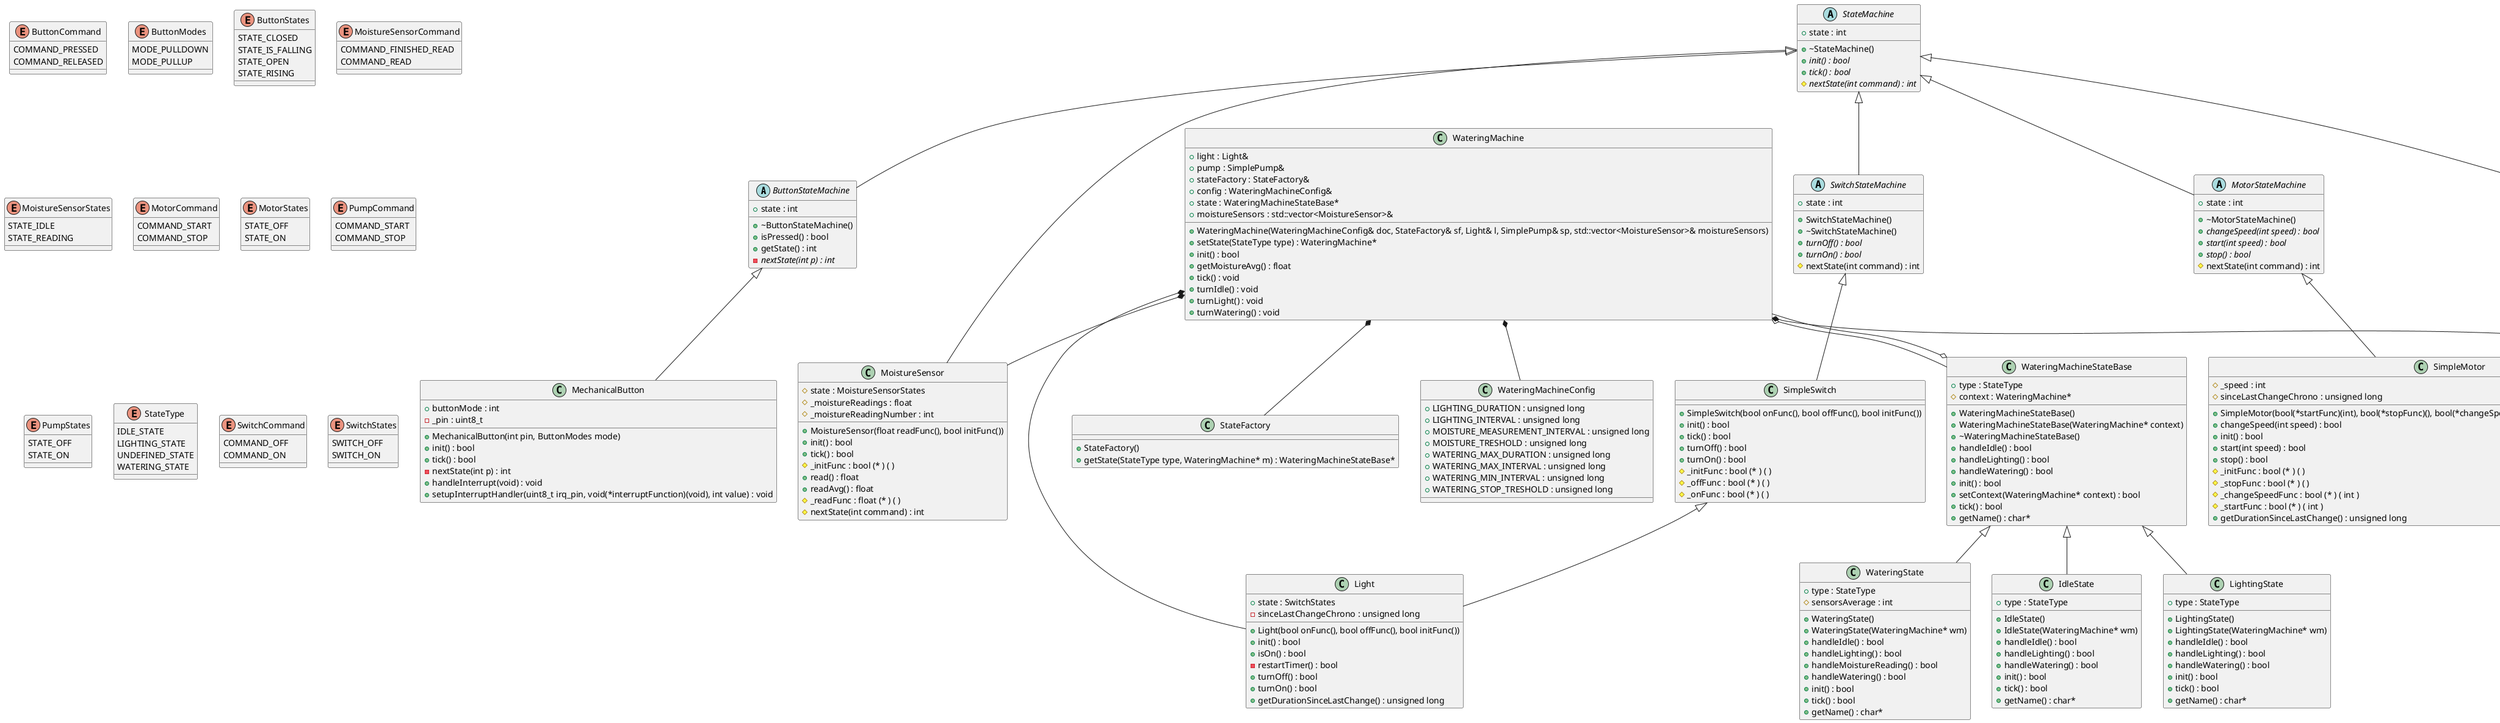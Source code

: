@startuml





/' Objects '/

abstract class ButtonStateMachine {
	+~ButtonStateMachine()
	+isPressed() : bool
	+getState() : int
	-{abstract} nextState(int p) : int
	+state : int
}


class IdleState {
	+IdleState()
	+IdleState(WateringMachine* wm)
	+type : StateType
	+handleIdle() : bool
	+handleLighting() : bool
	+handleWatering() : bool
	+init() : bool
	+tick() : bool
	+getName() : char*
}


class Light {
	+Light(bool onFunc(), bool offFunc(), bool initFunc())
	+state : SwitchStates
	+init() : bool
	+isOn() : bool
	-restartTimer() : bool
	+turnOff() : bool
	+turnOn() : bool
	+getDurationSinceLastChange() : unsigned long
	-sinceLastChangeChrono : unsigned long
}


class LightingState {
	+LightingState()
	+LightingState(WateringMachine* wm)
	+type : StateType
	+handleIdle() : bool
	+handleLighting() : bool
	+handleWatering() : bool
	+init() : bool
	+tick() : bool
	+getName() : char*
}


class MechanicalButton {
	+MechanicalButton(int pin, ButtonModes mode)
	+init() : bool
	+tick() : bool
	+buttonMode : int
	-nextState(int p) : int
	-_pin : uint8_t
	+handleInterrupt(void) : void
	+setupInterruptHandler(uint8_t irq_pin, void(*interruptFunction)(void), int value) : void
}


class MoistureSensor {
	+MoistureSensor(float readFunc(), bool initFunc())
	#state : MoistureSensorStates
	+init() : bool
	+tick() : bool
	#_initFunc : bool (* ) ( )
	#_moistureReadings : float
	+read() : float
	+readAvg() : float
	#_readFunc : float (* ) ( )
	#_moistureReadingNumber : int
	#nextState(int command) : int
}


abstract class MotorStateMachine {
	+~MotorStateMachine()
	+{abstract} changeSpeed(int speed) : bool
	+{abstract} start(int speed) : bool
	+{abstract} stop() : bool
	#nextState(int command) : int
	+state : int
}


class PulsePump {
	+PulsePump(bool(*startFunc)(), bool(*stopFunc)(), bool(*initFunc)())
	#isPulsing : bool
	#pulse() : bool
	#pulsePause() : bool
	+start() : bool
	+tick() : bool
	#lastPulseChange : unsigned
	#pulseDuration : unsigned long
	#pulseInterval : unsigned long
}


abstract class PumpStateMachine {
	+~PumpStateMachine()
	+{abstract} start() : bool
	+{abstract} stop() : bool
	#nextState(int command) : int
	+state : int
}


class SimpleMotor {
	+SimpleMotor(bool(*startFunc)(int), bool(*stopFunc)(), bool(*changeSpeedFunc)(int), bool(*initFunc)(), int initialSpeed)
	+changeSpeed(int speed) : bool
	+init() : bool
	+start(int speed) : bool
	+stop() : bool
	#_initFunc : bool (* ) ( )
	#_stopFunc : bool (* ) ( )
	#_changeSpeedFunc : bool (* ) ( int )
	#_startFunc : bool (* ) ( int )
	#_speed : int
	+getDurationSinceLastChange() : unsigned long
	#sinceLastChangeChrono : unsigned long
}


class SimplePump {
	+SimplePump(bool(*startFunc)(), bool(*stopFunc)(), bool(*initFunc)())
	+init() : bool
	+start() : bool
	+stop() : bool
	+tick() : bool
	#_initFunc : bool (* ) ( )
	#_startFunc : bool (* ) ( )
	#_stopFunc : bool (* ) ( )
	+getDurationSinceLastChange() : unsigned long
	#sinceLastChangeChrono : unsigned long
}


class SimpleSwitch {
	+SimpleSwitch(bool onFunc(), bool offFunc(), bool initFunc())
	+init() : bool
	+tick() : bool
	+turnOff() : bool
	+turnOn() : bool
	#_initFunc : bool (* ) ( )
	#_offFunc : bool (* ) ( )
	#_onFunc : bool (* ) ( )
}


class StateFactory {
	+StateFactory()
	+getState(StateType type, WateringMachine* m) : WateringMachineStateBase*
}


abstract class StateMachine {
	+~StateMachine()
	+{abstract} init() : bool
	+{abstract} tick() : bool
	#{abstract} nextState(int command) : int
	+state : int
}


abstract class SwitchStateMachine {
	+SwitchStateMachine()
	+~SwitchStateMachine()
	+{abstract} turnOff() : bool
	+{abstract} turnOn() : bool
	#nextState(int command) : int
	+state : int
}


class WateringMachine {
	+WateringMachine(WateringMachineConfig& doc, StateFactory& sf, Light& l, SimplePump& sp, std::vector<MoistureSensor>& moistureSensors)
	+light : Light&
	+pump : SimplePump&
	+stateFactory : StateFactory&
	+setState(StateType type) : WateringMachine*
	+config : WateringMachineConfig&
	+state : WateringMachineStateBase*
	+init() : bool
	+getMoistureAvg() : float
	+moistureSensors : std::vector<MoistureSensor>&
	+tick() : void
	+turnIdle() : void
	+turnLight() : void
	+turnWatering() : void
}


class WateringMachineConfig {
	+LIGHTING_DURATION : unsigned long
	+LIGHTING_INTERVAL : unsigned long
	+MOISTURE_MEASUREMENT_INTERVAL : unsigned long
	+MOISTURE_TRESHOLD : unsigned long
	+WATERING_MAX_DURATION : unsigned long
	+WATERING_MAX_INTERVAL : unsigned long
	+WATERING_MIN_INTERVAL : unsigned long
	+WATERING_STOP_TRESHOLD : unsigned long
}


class WateringMachineStateBase {
	+WateringMachineStateBase()
	+WateringMachineStateBase(WateringMachine* context)
	+~WateringMachineStateBase()
	+type : StateType
	#context : WateringMachine*
	+handleIdle() : bool
	+handleLighting() : bool
	+handleWatering() : bool
	+init() : bool
	+setContext(WateringMachine* context) : bool
	+tick() : bool
	+getName() : char*
}


class WateringState {
	+WateringState()
	+WateringState(WateringMachine* wm)
	+type : StateType
	+handleIdle() : bool
	+handleLighting() : bool
	+handleMoistureReading() : bool
	+handleWatering() : bool
	+init() : bool
	+tick() : bool
	+getName() : char*
	#sensorsAverage : int
}


enum ButtonCommand {
	COMMAND_PRESSED
	COMMAND_RELEASED
}


enum ButtonModes {
	MODE_PULLDOWN
	MODE_PULLUP
}


enum ButtonStates {
	STATE_CLOSED
	STATE_IS_FALLING
	STATE_OPEN
	STATE_RISING
}


enum MoistureSensorCommand {
	COMMAND_FINISHED_READ
	COMMAND_READ
}


enum MoistureSensorStates {
	STATE_IDLE
	STATE_READING
}


enum MotorCommand {
	COMMAND_START
	COMMAND_STOP
}


enum MotorStates {
	STATE_OFF
	STATE_ON
}


enum PumpCommand {
	COMMAND_START
	COMMAND_STOP
}


enum PumpStates {
	STATE_OFF
	STATE_ON
}


enum StateType {
	IDLE_STATE
	LIGHTING_STATE
	UNDEFINED_STATE
	WATERING_STATE
}


enum SwitchCommand {
	COMMAND_OFF
	COMMAND_ON
}


enum SwitchStates {
	SWITCH_OFF
	SWITCH_ON
}





/' Inheritance relationships '/

ButtonStateMachine <|-- MechanicalButton


MotorStateMachine <|-- SimpleMotor


PumpStateMachine <|-- SimplePump


SimplePump <|-- PulsePump


SimpleSwitch <|-- Light


StateMachine <|-- ButtonStateMachine


StateMachine <|-- MoistureSensor


StateMachine <|-- MotorStateMachine


StateMachine <|-- PumpStateMachine


StateMachine <|-- SwitchStateMachine


SwitchStateMachine <|-- SimpleSwitch


WateringMachineStateBase <|-- IdleState


WateringMachineStateBase <|-- LightingState


WateringMachineStateBase <|-- WateringState





/' Aggregation relationships '/

WateringMachine *-- Light


WateringMachine *-- MoistureSensor


WateringMachine *-- SimplePump


WateringMachine *-- StateFactory


WateringMachine *-- WateringMachineConfig


WateringMachine o-- WateringMachineStateBase


WateringMachineStateBase o-- WateringMachine





@enduml
